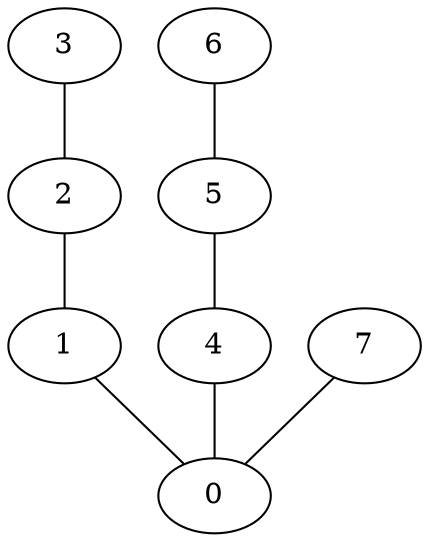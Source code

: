 graph {
    0 [ label = "0" ]
    1 [ label = "1" ]
    2 [ label = "2" ]
    3 [ label = "3" ]
    4 [ label = "4" ]
    5 [ label = "5" ]
    6 [ label = "6" ]
    7 [ label = "7" ]
    1 -- 0 [ ]
    2 -- 1 [ ]
    5 -- 4 [ ]
    3 -- 2 [ ]
    6 -- 5 [ ]
    7 -- 0 [ ]
    4 -- 0 [ ]
}
